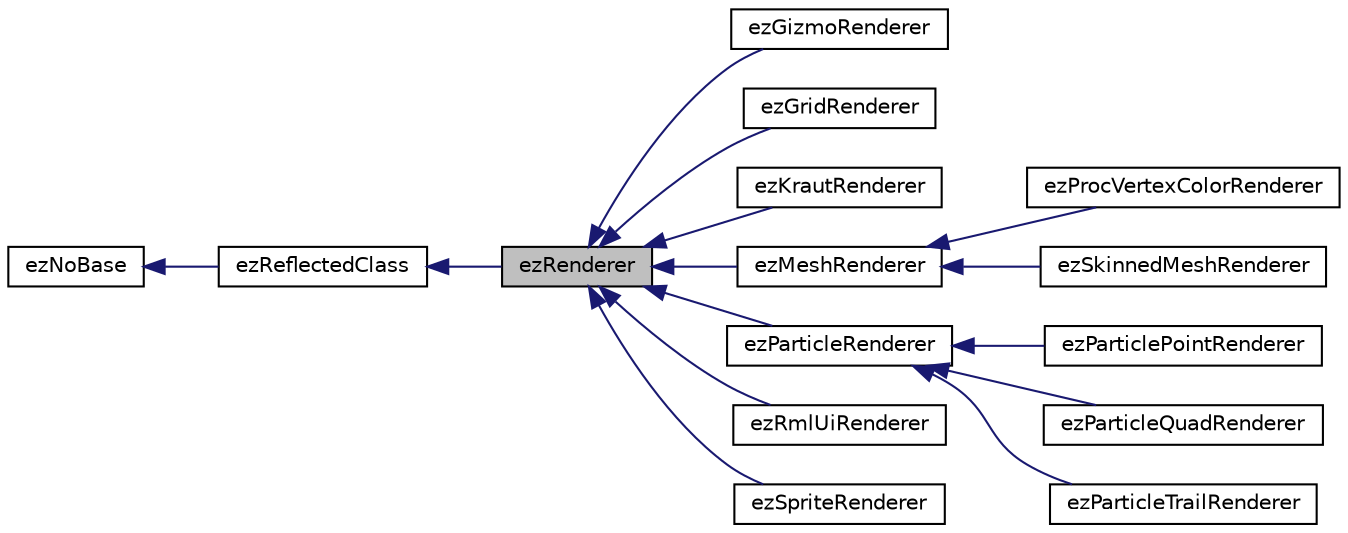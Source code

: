 digraph "ezRenderer"
{
 // LATEX_PDF_SIZE
  edge [fontname="Helvetica",fontsize="10",labelfontname="Helvetica",labelfontsize="10"];
  node [fontname="Helvetica",fontsize="10",shape=record];
  rankdir="LR";
  Node1 [label="ezRenderer",height=0.2,width=0.4,color="black", fillcolor="grey75", style="filled", fontcolor="black",tooltip="This is the base class for types that handle rendering of different object types."];
  Node2 -> Node1 [dir="back",color="midnightblue",fontsize="10",style="solid",fontname="Helvetica"];
  Node2 [label="ezReflectedClass",height=0.2,width=0.4,color="black", fillcolor="white", style="filled",URL="$db/d45/classez_reflected_class.htm",tooltip="All classes that should be dynamically reflectable, need to be derived from this base class."];
  Node3 -> Node2 [dir="back",color="midnightblue",fontsize="10",style="solid",fontname="Helvetica"];
  Node3 [label="ezNoBase",height=0.2,width=0.4,color="black", fillcolor="white", style="filled",URL="$d4/d02/classez_no_base.htm",tooltip="Dummy type to pass to templates and macros that expect a base type for a class that has no base."];
  Node1 -> Node4 [dir="back",color="midnightblue",fontsize="10",style="solid",fontname="Helvetica"];
  Node4 [label="ezGizmoRenderer",height=0.2,width=0.4,color="black", fillcolor="white", style="filled",URL="$d0/d34/classez_gizmo_renderer.htm",tooltip=" "];
  Node1 -> Node5 [dir="back",color="midnightblue",fontsize="10",style="solid",fontname="Helvetica"];
  Node5 [label="ezGridRenderer",height=0.2,width=0.4,color="black", fillcolor="white", style="filled",URL="$db/d2e/classez_grid_renderer.htm",tooltip=" "];
  Node1 -> Node6 [dir="back",color="midnightblue",fontsize="10",style="solid",fontname="Helvetica"];
  Node6 [label="ezKrautRenderer",height=0.2,width=0.4,color="black", fillcolor="white", style="filled",URL="$dd/dd5/classez_kraut_renderer.htm",tooltip="Implements rendering of static meshes."];
  Node1 -> Node7 [dir="back",color="midnightblue",fontsize="10",style="solid",fontname="Helvetica"];
  Node7 [label="ezMeshRenderer",height=0.2,width=0.4,color="black", fillcolor="white", style="filled",URL="$d8/d5e/classez_mesh_renderer.htm",tooltip="Implements rendering of static meshes."];
  Node7 -> Node8 [dir="back",color="midnightblue",fontsize="10",style="solid",fontname="Helvetica"];
  Node8 [label="ezProcVertexColorRenderer",height=0.2,width=0.4,color="black", fillcolor="white", style="filled",URL="$d0/d00/classez_proc_vertex_color_renderer.htm",tooltip="Implements rendering of meshes with procedural generated vertex colors."];
  Node7 -> Node9 [dir="back",color="midnightblue",fontsize="10",style="solid",fontname="Helvetica"];
  Node9 [label="ezSkinnedMeshRenderer",height=0.2,width=0.4,color="black", fillcolor="white", style="filled",URL="$d4/d30/classez_skinned_mesh_renderer.htm",tooltip="Implements rendering of skinned meshes."];
  Node1 -> Node10 [dir="back",color="midnightblue",fontsize="10",style="solid",fontname="Helvetica"];
  Node10 [label="ezParticleRenderer",height=0.2,width=0.4,color="black", fillcolor="white", style="filled",URL="$d8/d50/classez_particle_renderer.htm",tooltip="Implements rendering of particle systems."];
  Node10 -> Node11 [dir="back",color="midnightblue",fontsize="10",style="solid",fontname="Helvetica"];
  Node11 [label="ezParticlePointRenderer",height=0.2,width=0.4,color="black", fillcolor="white", style="filled",URL="$db/dcd/classez_particle_point_renderer.htm",tooltip="Implements rendering of particle systems."];
  Node10 -> Node12 [dir="back",color="midnightblue",fontsize="10",style="solid",fontname="Helvetica"];
  Node12 [label="ezParticleQuadRenderer",height=0.2,width=0.4,color="black", fillcolor="white", style="filled",URL="$da/d6b/classez_particle_quad_renderer.htm",tooltip="Implements rendering of particle systems."];
  Node10 -> Node13 [dir="back",color="midnightblue",fontsize="10",style="solid",fontname="Helvetica"];
  Node13 [label="ezParticleTrailRenderer",height=0.2,width=0.4,color="black", fillcolor="white", style="filled",URL="$d5/dd7/classez_particle_trail_renderer.htm",tooltip="Implements rendering of a trail particle systems."];
  Node1 -> Node14 [dir="back",color="midnightblue",fontsize="10",style="solid",fontname="Helvetica"];
  Node14 [label="ezRmlUiRenderer",height=0.2,width=0.4,color="black", fillcolor="white", style="filled",URL="$d5/d6d/classez_rml_ui_renderer.htm",tooltip=" "];
  Node1 -> Node15 [dir="back",color="midnightblue",fontsize="10",style="solid",fontname="Helvetica"];
  Node15 [label="ezSpriteRenderer",height=0.2,width=0.4,color="black", fillcolor="white", style="filled",URL="$d4/d30/classez_sprite_renderer.htm",tooltip="Implements rendering of sprites."];
}
